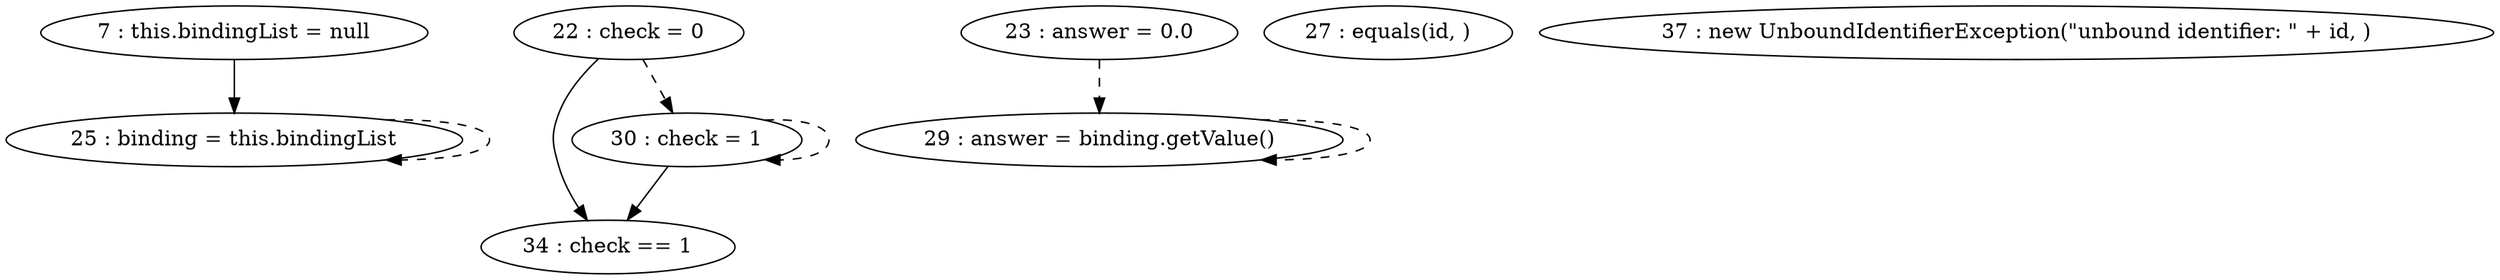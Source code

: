digraph G {
"7 : this.bindingList = null"
"7 : this.bindingList = null" -> "25 : binding = this.bindingList"
"22 : check = 0"
"22 : check = 0" -> "34 : check == 1"
"22 : check = 0" -> "30 : check = 1" [style=dashed]
"23 : answer = 0.0"
"23 : answer = 0.0" -> "29 : answer = binding.getValue()" [style=dashed]
"25 : binding = this.bindingList"
"25 : binding = this.bindingList" -> "25 : binding = this.bindingList" [style=dashed]
"27 : equals(id, )"
"34 : check == 1"
"29 : answer = binding.getValue()"
"29 : answer = binding.getValue()" -> "29 : answer = binding.getValue()" [style=dashed]
"30 : check = 1"
"30 : check = 1" -> "34 : check == 1"
"30 : check = 1" -> "30 : check = 1" [style=dashed]
"37 : new UnboundIdentifierException(\"unbound identifier: \" + id, )"
}